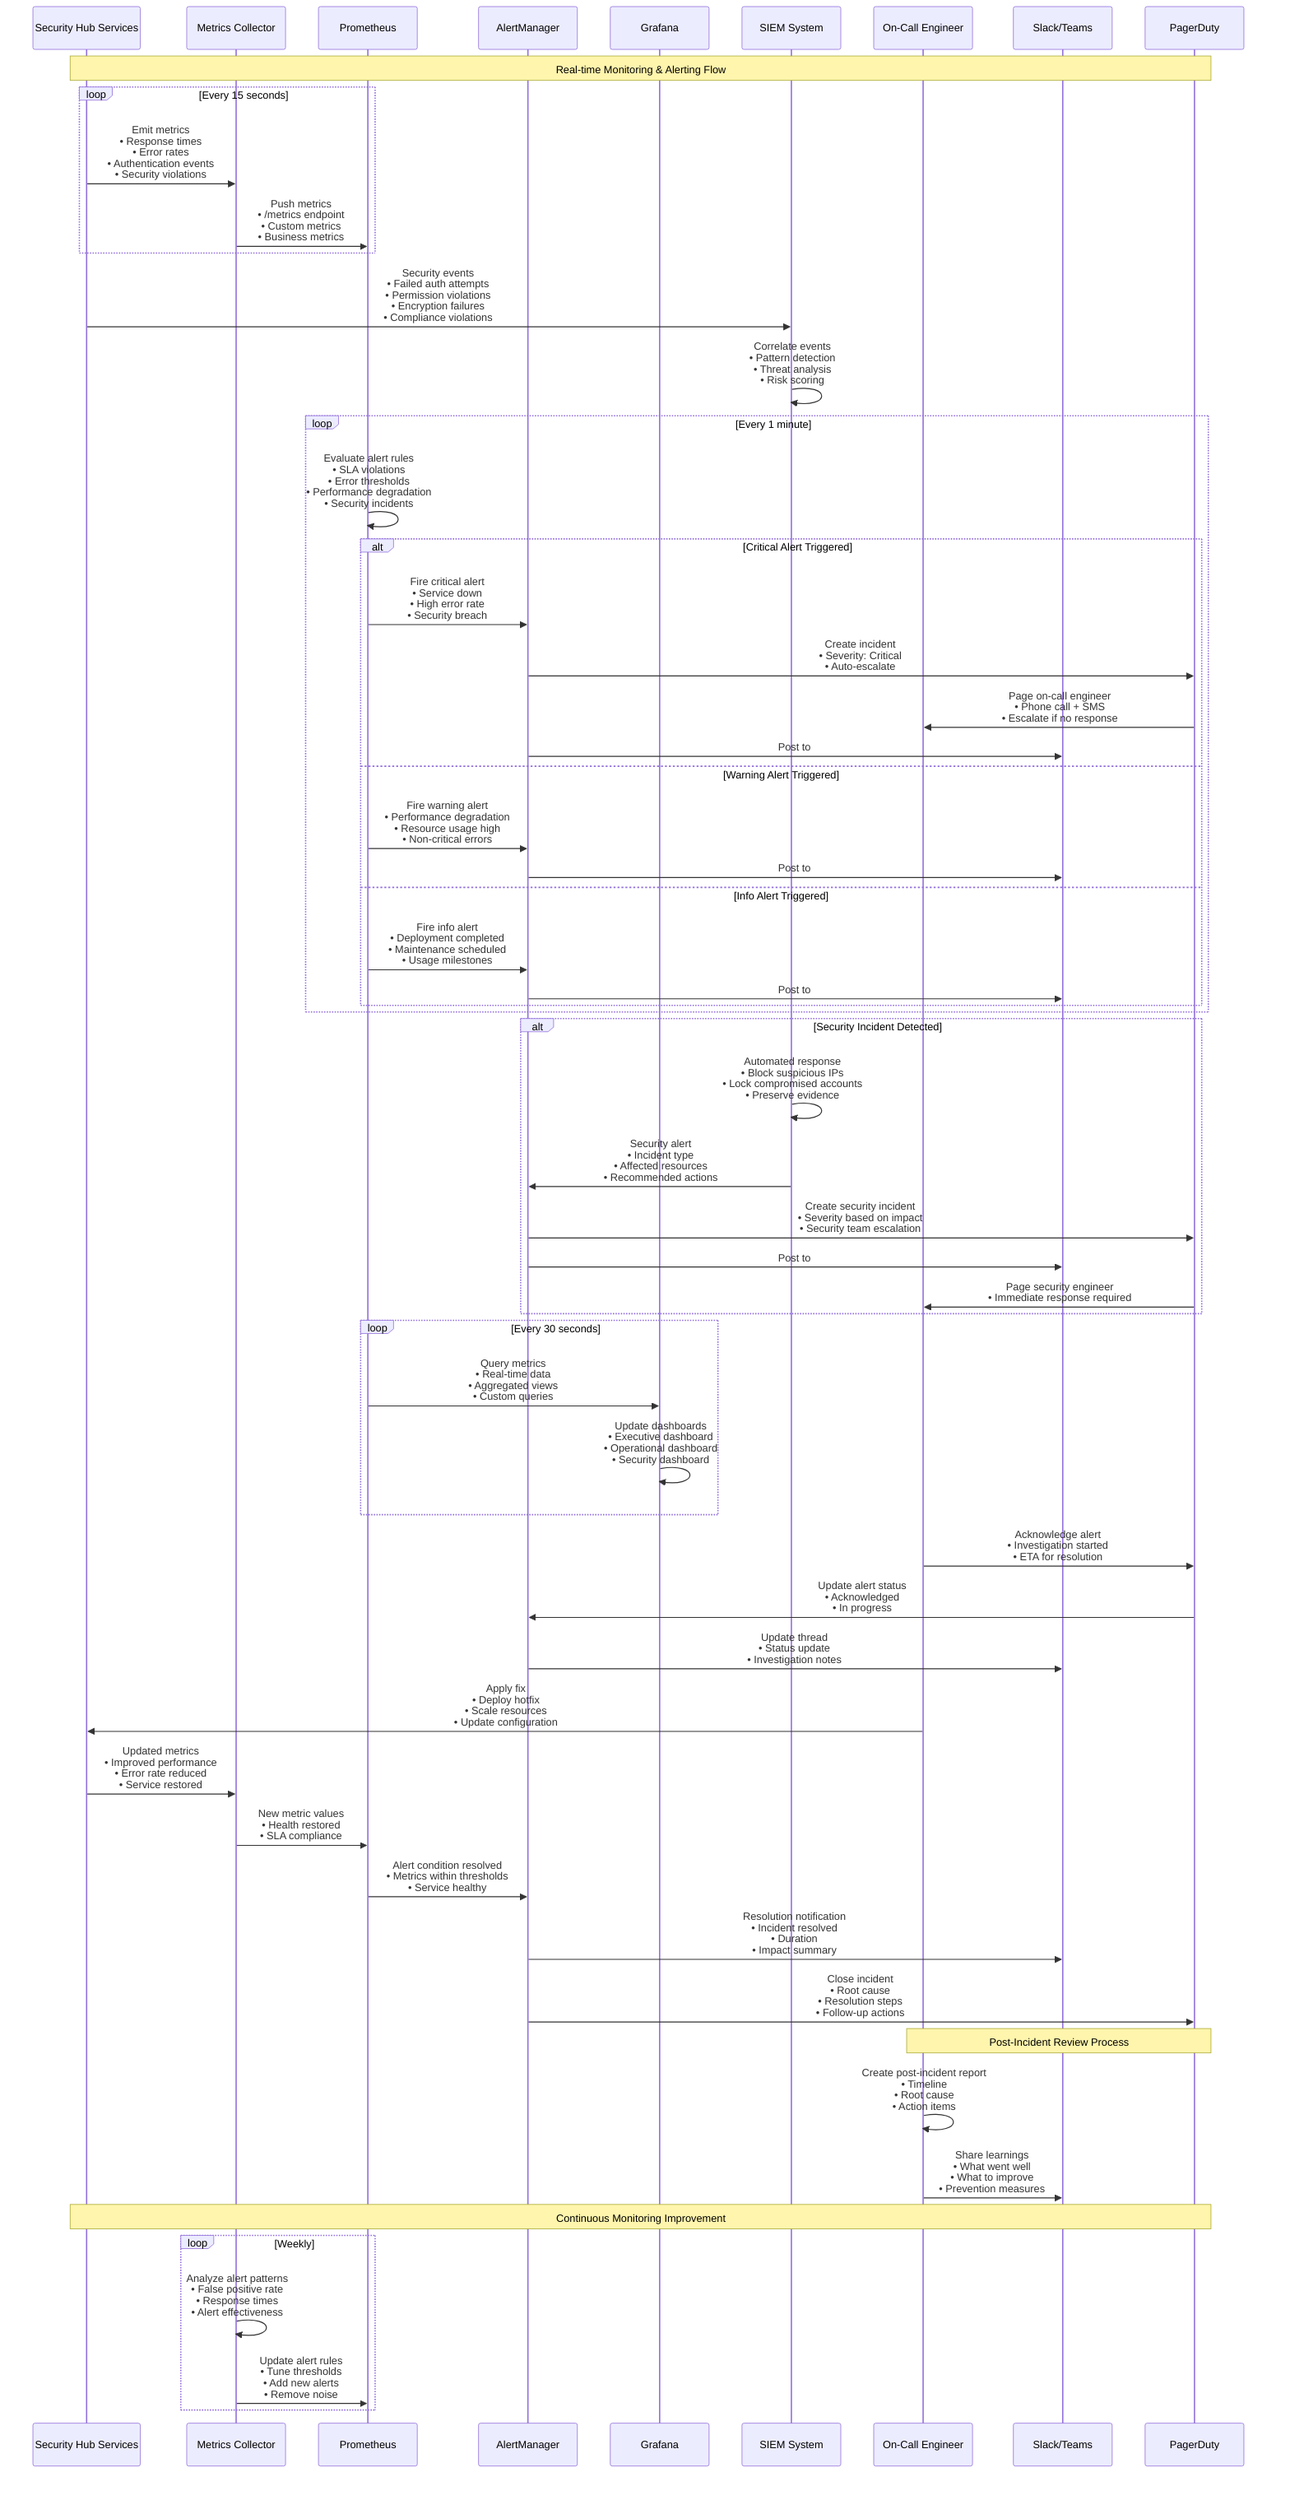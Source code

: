 sequenceDiagram
    participant App as Security Hub Services
    participant Metrics as Metrics Collector
    participant Prom as Prometheus
    participant Alert as AlertManager
    participant Graf as Grafana
    participant SIEM as SIEM System
    participant Oncall as On-Call Engineer
    participant Slack as Slack/Teams
    participant PD as PagerDuty

    Note over App,PD: Real-time Monitoring & Alerting Flow

    %% Metrics Collection
    loop Every 15 seconds
        App->>Metrics: Emit metrics<br/>• Response times<br/>• Error rates<br/>• Authentication events<br/>• Security violations
        Metrics->>Prom: Push metrics<br/>• /metrics endpoint<br/>• Custom metrics<br/>• Business metrics
    end

    %% Security Event Processing
    App->>SIEM: Security events<br/>• Failed auth attempts<br/>• Permission violations<br/>• Encryption failures<br/>• Compliance violations
    
    SIEM->>SIEM: Correlate events<br/>• Pattern detection<br/>• Threat analysis<br/>• Risk scoring

    %% Alert Evaluation
    loop Every 1 minute
        Prom->>Prom: Evaluate alert rules<br/>• SLA violations<br/>• Error thresholds<br/>• Performance degradation<br/>• Security incidents
        
        alt Critical Alert Triggered
            Prom->>Alert: Fire critical alert<br/>• Service down<br/>• High error rate<br/>• Security breach
            Alert->>PD: Create incident<br/>• Severity: Critical<br/>• Auto-escalate
            PD->>Oncall: Page on-call engineer<br/>• Phone call + SMS<br/>• Escalate if no response
            Alert->>Slack: Post to #alerts channel<br/>• Alert details<br/>• Runbook links
            
        else Warning Alert Triggered
            Prom->>Alert: Fire warning alert<br/>• Performance degradation<br/>• Resource usage high<br/>• Non-critical errors
            Alert->>Slack: Post to #monitoring channel<br/>• Alert summary<br/>• Investigation notes
            
        else Info Alert Triggered
            Prom->>Alert: Fire info alert<br/>• Deployment completed<br/>• Maintenance scheduled<br/>• Usage milestones
            Alert->>Slack: Post to #general channel<br/>• Informational message
        end
    end

    %% SIEM Alert Processing
    alt Security Incident Detected
        SIEM->>SIEM: Automated response<br/>• Block suspicious IPs<br/>• Lock compromised accounts<br/>• Preserve evidence
        SIEM->>Alert: Security alert<br/>• Incident type<br/>• Affected resources<br/>• Recommended actions
        Alert->>PD: Create security incident<br/>• Severity based on impact<br/>• Security team escalation
        Alert->>Slack: Post to #security channel<br/>• Incident details<br/>• Response procedures
        PD->>Oncall: Page security engineer<br/>• Immediate response required
    end

    %% Dashboard Updates
    loop Every 30 seconds
        Prom->>Graf: Query metrics<br/>• Real-time data<br/>• Aggregated views<br/>• Custom queries
        Graf->>Graf: Update dashboards<br/>• Executive dashboard<br/>• Operational dashboard<br/>• Security dashboard
    end

    %% Alert Acknowledgment & Resolution
    Oncall->>PD: Acknowledge alert<br/>• Investigation started<br/>• ETA for resolution
    PD->>Alert: Update alert status<br/>• Acknowledged<br/>• In progress
    Alert->>Slack: Update thread<br/>• Status update<br/>• Investigation notes

    %% Resolution & Post-incident
    Oncall->>App: Apply fix<br/>• Deploy hotfix<br/>• Scale resources<br/>• Update configuration
    
    App->>Metrics: Updated metrics<br/>• Improved performance<br/>• Error rate reduced<br/>• Service restored
    
    Metrics->>Prom: New metric values<br/>• Health restored<br/>• SLA compliance
    
    Prom->>Alert: Alert condition resolved<br/>• Metrics within thresholds<br/>• Service healthy
    
    Alert->>Slack: Resolution notification<br/>• Incident resolved<br/>• Duration<br/>• Impact summary
    
    Alert->>PD: Close incident<br/>• Root cause<br/>• Resolution steps<br/>• Follow-up actions
    
    %% Post-incident Review
    Note over Oncall,PD: Post-Incident Review Process
    
    Oncall->>Oncall: Create post-incident report<br/>• Timeline<br/>• Root cause<br/>• Action items
    
    Oncall->>Slack: Share learnings<br/>• What went well<br/>• What to improve<br/>• Prevention measures

    %% Continuous Improvement
    Note over App,PD: Continuous Monitoring Improvement
    
    loop Weekly
        Metrics->>Metrics: Analyze alert patterns<br/>• False positive rate<br/>• Response times<br/>• Alert effectiveness
        Metrics->>Prom: Update alert rules<br/>• Tune thresholds<br/>• Add new alerts<br/>• Remove noise
    end